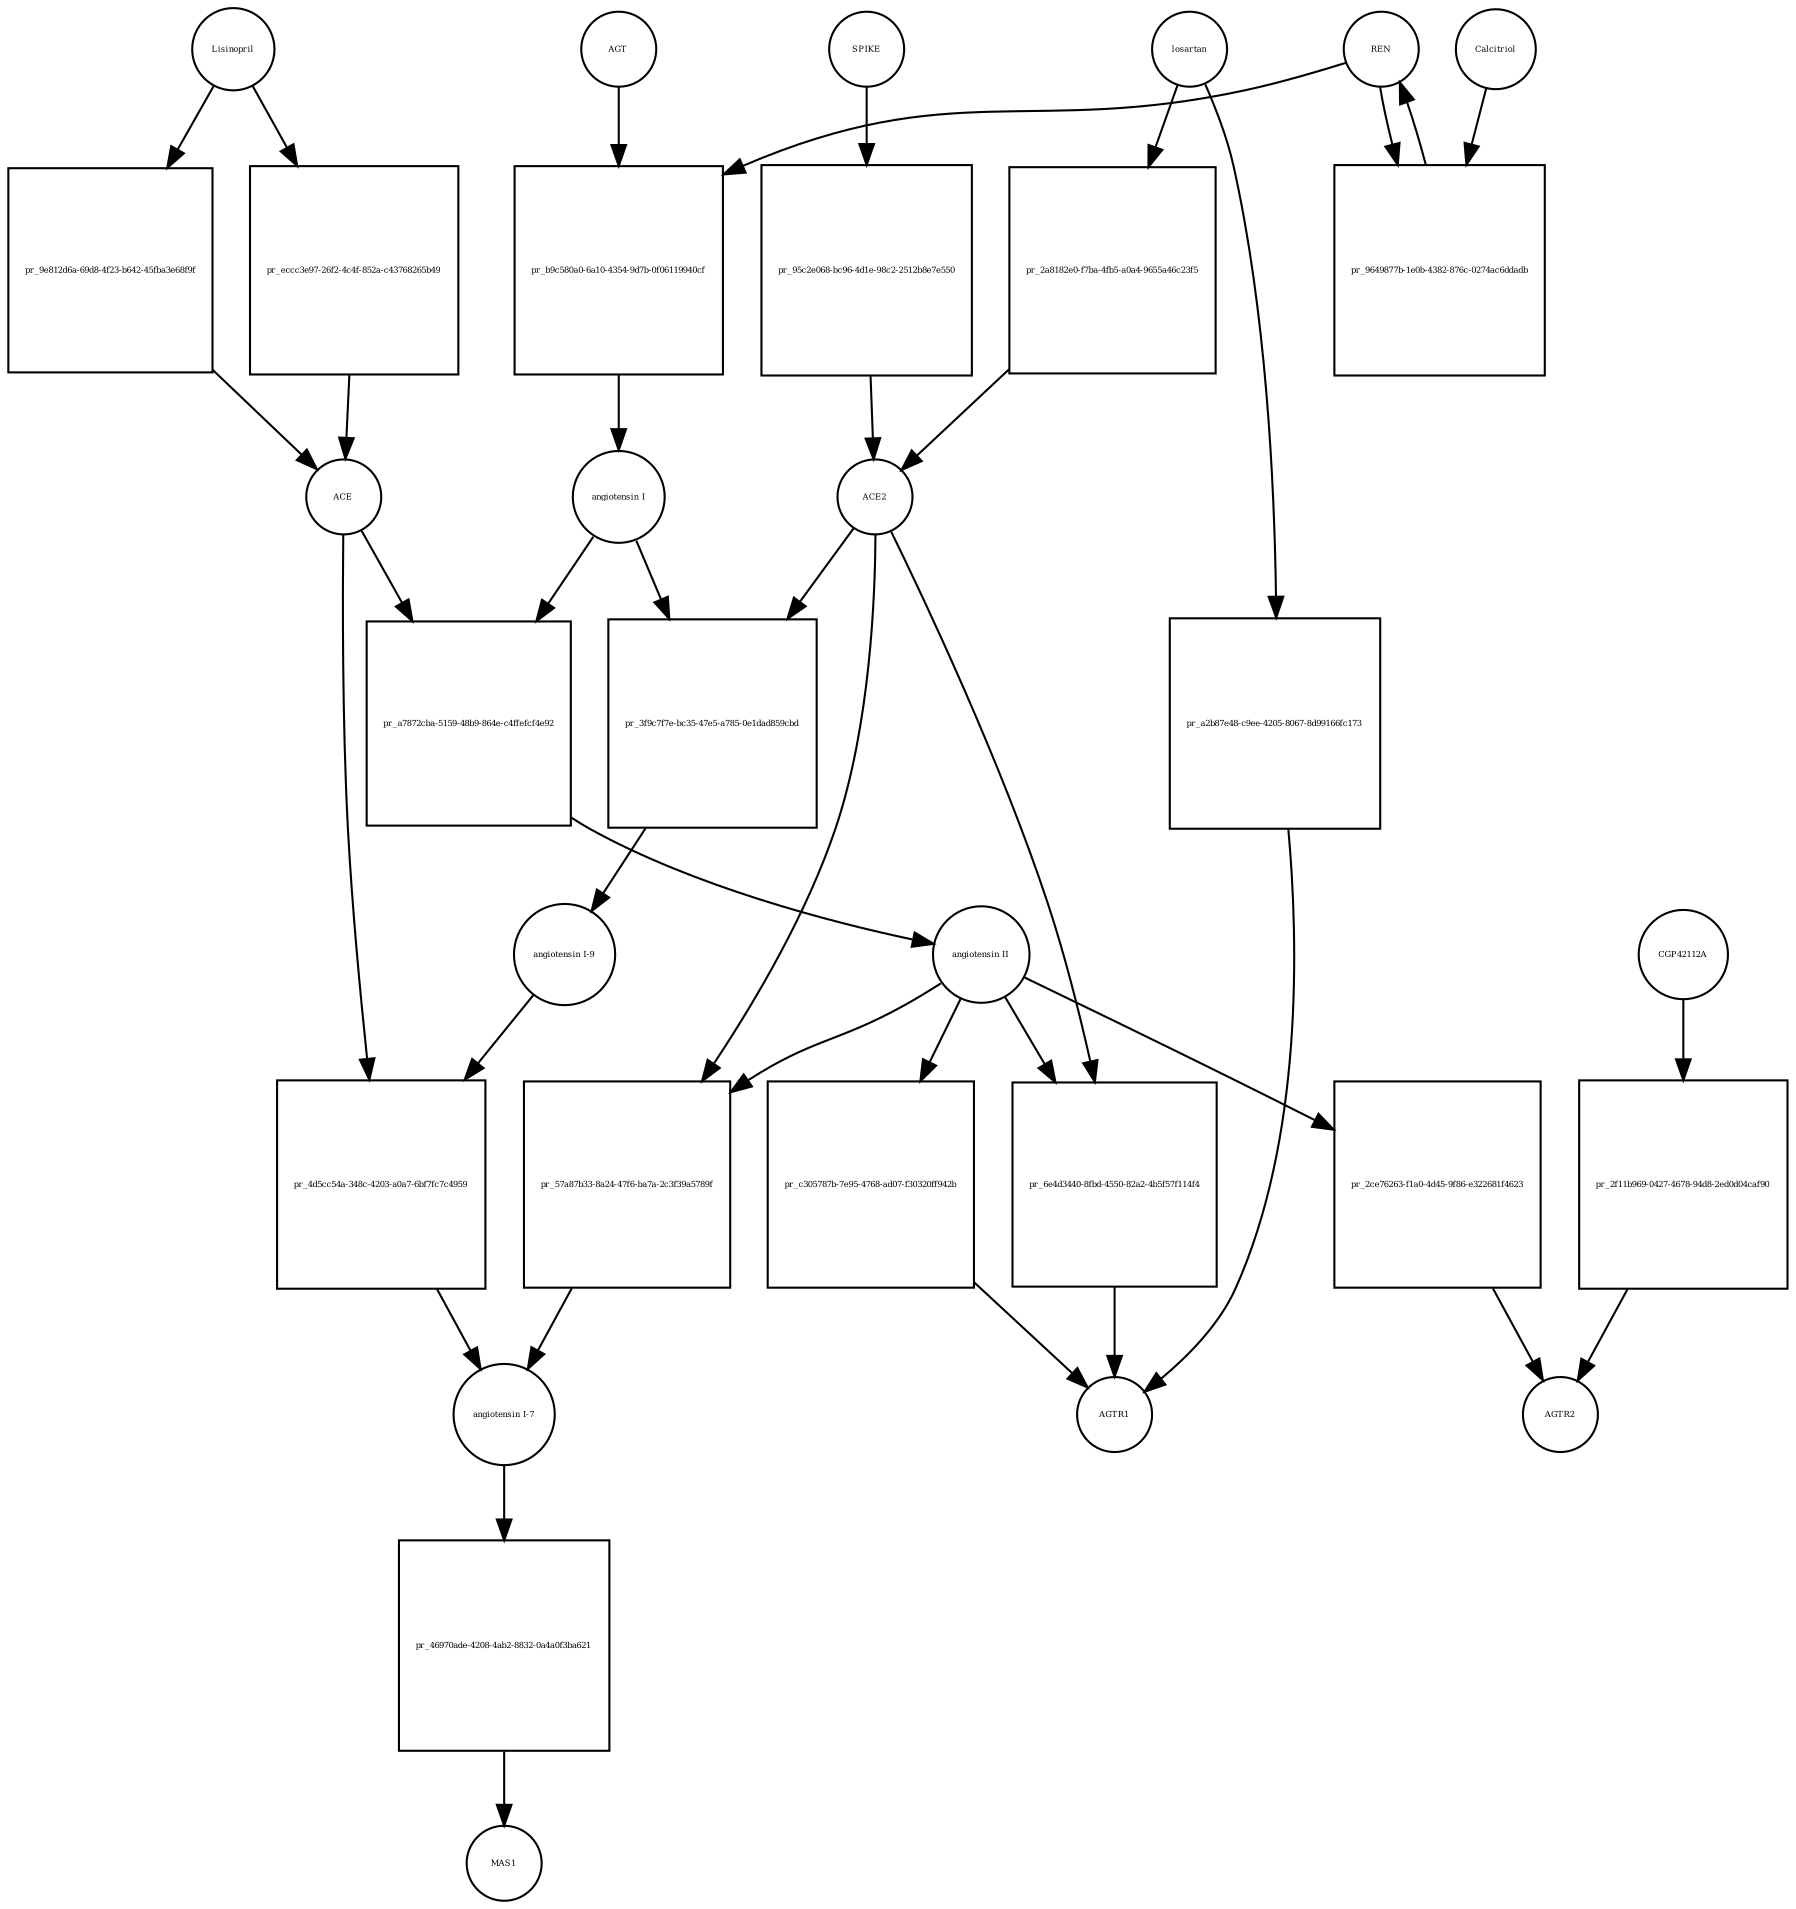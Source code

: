 strict digraph  {
AGT [annotation="", bipartite=0, cls=macromolecule, fontsize=4, label=AGT, shape=circle];
"pr_b9c580a0-6a10-4354-9d7b-0f06119940cf" [annotation="", bipartite=1, cls=process, fontsize=4, label="pr_b9c580a0-6a10-4354-9d7b-0f06119940cf", shape=square];
"angiotensin I" [annotation="", bipartite=0, cls="simple chemical", fontsize=4, label="angiotensin I", shape=circle];
REN [annotation="", bipartite=0, cls=macromolecule, fontsize=4, label=REN, shape=circle];
"pr_a7872cba-5159-48b9-864e-c4ffefcf4e92" [annotation="", bipartite=1, cls=process, fontsize=4, label="pr_a7872cba-5159-48b9-864e-c4ffefcf4e92", shape=square];
"angiotensin II" [annotation="", bipartite=0, cls="simple chemical", fontsize=4, label="angiotensin II", shape=circle];
ACE [annotation="", bipartite=0, cls=macromolecule, fontsize=4, label=ACE, shape=circle];
"pr_3f9c7f7e-bc35-47e5-a785-0e1dad859cbd" [annotation="", bipartite=1, cls=process, fontsize=4, label="pr_3f9c7f7e-bc35-47e5-a785-0e1dad859cbd", shape=square];
"angiotensin I-9" [annotation="", bipartite=0, cls="simple chemical", fontsize=4, label="angiotensin I-9", shape=circle];
ACE2 [annotation="", bipartite=0, cls=macromolecule, fontsize=4, label=ACE2, shape=circle];
"pr_4d5cc54a-348c-4203-a0a7-6bf7fc7c4959" [annotation="", bipartite=1, cls=process, fontsize=4, label="pr_4d5cc54a-348c-4203-a0a7-6bf7fc7c4959", shape=square];
"angiotensin I-7" [annotation="", bipartite=0, cls="simple chemical", fontsize=4, label="angiotensin I-7", shape=circle];
"pr_57a87b33-8a24-47f6-ba7a-2c3f39a5789f" [annotation="", bipartite=1, cls=process, fontsize=4, label="pr_57a87b33-8a24-47f6-ba7a-2c3f39a5789f", shape=square];
SPIKE [annotation="", bipartite=0, cls=macromolecule, fontsize=4, label=SPIKE, shape=circle];
"pr_95c2e068-bc96-4d1e-98c2-2512b8e7e550" [annotation="", bipartite=1, cls=process, fontsize=4, label="pr_95c2e068-bc96-4d1e-98c2-2512b8e7e550", shape=square];
Lisinopril [annotation="", bipartite=0, cls="simple chemical", fontsize=4, label=Lisinopril, shape=circle];
"pr_9e812d6a-69d8-4f23-b642-45fba3e68f9f" [annotation="", bipartite=1, cls=process, fontsize=4, label="pr_9e812d6a-69d8-4f23-b642-45fba3e68f9f", shape=square];
"pr_c305787b-7e95-4768-ad07-f30320ff942b" [annotation="", bipartite=1, cls=process, fontsize=4, label="pr_c305787b-7e95-4768-ad07-f30320ff942b", shape=square];
AGTR1 [annotation="", bipartite=0, cls=macromolecule, fontsize=4, label=AGTR1, shape=circle];
"pr_2ce76263-f1a0-4d45-9f86-e322681f4623" [annotation="", bipartite=1, cls=process, fontsize=4, label="pr_2ce76263-f1a0-4d45-9f86-e322681f4623", shape=square];
AGTR2 [annotation="", bipartite=0, cls=macromolecule, fontsize=4, label=AGTR2, shape=circle];
"pr_46970ade-4208-4ab2-8832-0a4a0f3ba621" [annotation="", bipartite=1, cls=process, fontsize=4, label="pr_46970ade-4208-4ab2-8832-0a4a0f3ba621", shape=square];
MAS1 [annotation="", bipartite=0, cls=macromolecule, fontsize=4, label=MAS1, shape=circle];
losartan [annotation="", bipartite=0, cls="simple chemical", fontsize=4, label=losartan, shape=circle];
"pr_a2b87e48-c9ee-4205-8067-8d99166fc173" [annotation="", bipartite=1, cls=process, fontsize=4, label="pr_a2b87e48-c9ee-4205-8067-8d99166fc173", shape=square];
"pr_9649877b-1e0b-4382-876c-0274ac6ddadb" [annotation="", bipartite=1, cls=process, fontsize=4, label="pr_9649877b-1e0b-4382-876c-0274ac6ddadb", shape=square];
Calcitriol [annotation="", bipartite=0, cls="simple chemical", fontsize=4, label=Calcitriol, shape=circle];
"pr_eccc3e97-26f2-4c4f-852a-c43768265b49" [annotation="", bipartite=1, cls=process, fontsize=4, label="pr_eccc3e97-26f2-4c4f-852a-c43768265b49", shape=square];
"pr_6e4d3440-8fbd-4550-82a2-4b5f57f114f4" [annotation="", bipartite=1, cls=process, fontsize=4, label="pr_6e4d3440-8fbd-4550-82a2-4b5f57f114f4", shape=square];
CGP42112A [annotation="", bipartite=0, cls="simple chemical", fontsize=4, label=CGP42112A, shape=circle];
"pr_2f11b969-0427-4678-94d8-2ed0d04caf90" [annotation="", bipartite=1, cls=process, fontsize=4, label="pr_2f11b969-0427-4678-94d8-2ed0d04caf90", shape=square];
"pr_2a8182e0-f7ba-4fb5-a0a4-9655a46c23f5" [annotation="", bipartite=1, cls=process, fontsize=4, label="pr_2a8182e0-f7ba-4fb5-a0a4-9655a46c23f5", shape=square];
AGT -> "pr_b9c580a0-6a10-4354-9d7b-0f06119940cf"  [annotation="", interaction_type=consumption];
"pr_b9c580a0-6a10-4354-9d7b-0f06119940cf" -> "angiotensin I"  [annotation="", interaction_type=production];
"angiotensin I" -> "pr_a7872cba-5159-48b9-864e-c4ffefcf4e92"  [annotation="", interaction_type=consumption];
"angiotensin I" -> "pr_3f9c7f7e-bc35-47e5-a785-0e1dad859cbd"  [annotation="", interaction_type=consumption];
REN -> "pr_b9c580a0-6a10-4354-9d7b-0f06119940cf"  [annotation="", interaction_type=catalysis];
REN -> "pr_9649877b-1e0b-4382-876c-0274ac6ddadb"  [annotation="", interaction_type=consumption];
"pr_a7872cba-5159-48b9-864e-c4ffefcf4e92" -> "angiotensin II"  [annotation="", interaction_type=production];
"angiotensin II" -> "pr_57a87b33-8a24-47f6-ba7a-2c3f39a5789f"  [annotation="", interaction_type=consumption];
"angiotensin II" -> "pr_c305787b-7e95-4768-ad07-f30320ff942b"  [annotation="", interaction_type=consumption];
"angiotensin II" -> "pr_2ce76263-f1a0-4d45-9f86-e322681f4623"  [annotation="", interaction_type=consumption];
"angiotensin II" -> "pr_6e4d3440-8fbd-4550-82a2-4b5f57f114f4"  [annotation="", interaction_type=modulation];
ACE -> "pr_a7872cba-5159-48b9-864e-c4ffefcf4e92"  [annotation="", interaction_type=catalysis];
ACE -> "pr_4d5cc54a-348c-4203-a0a7-6bf7fc7c4959"  [annotation="", interaction_type=catalysis];
"pr_3f9c7f7e-bc35-47e5-a785-0e1dad859cbd" -> "angiotensin I-9"  [annotation="", interaction_type=production];
"angiotensin I-9" -> "pr_4d5cc54a-348c-4203-a0a7-6bf7fc7c4959"  [annotation="", interaction_type=consumption];
ACE2 -> "pr_3f9c7f7e-bc35-47e5-a785-0e1dad859cbd"  [annotation="", interaction_type=catalysis];
ACE2 -> "pr_57a87b33-8a24-47f6-ba7a-2c3f39a5789f"  [annotation="", interaction_type=catalysis];
ACE2 -> "pr_6e4d3440-8fbd-4550-82a2-4b5f57f114f4"  [annotation="", interaction_type=consumption];
"pr_4d5cc54a-348c-4203-a0a7-6bf7fc7c4959" -> "angiotensin I-7"  [annotation="", interaction_type=production];
"angiotensin I-7" -> "pr_46970ade-4208-4ab2-8832-0a4a0f3ba621"  [annotation="", interaction_type=consumption];
"pr_57a87b33-8a24-47f6-ba7a-2c3f39a5789f" -> "angiotensin I-7"  [annotation="", interaction_type=production];
SPIKE -> "pr_95c2e068-bc96-4d1e-98c2-2512b8e7e550"  [annotation="", interaction_type=consumption];
"pr_95c2e068-bc96-4d1e-98c2-2512b8e7e550" -> ACE2  [annotation="", interaction_type=production];
Lisinopril -> "pr_9e812d6a-69d8-4f23-b642-45fba3e68f9f"  [annotation="", interaction_type=consumption];
Lisinopril -> "pr_eccc3e97-26f2-4c4f-852a-c43768265b49"  [annotation="", interaction_type=consumption];
"pr_9e812d6a-69d8-4f23-b642-45fba3e68f9f" -> ACE  [annotation="", interaction_type=production];
"pr_c305787b-7e95-4768-ad07-f30320ff942b" -> AGTR1  [annotation="", interaction_type=production];
"pr_2ce76263-f1a0-4d45-9f86-e322681f4623" -> AGTR2  [annotation="", interaction_type=production];
"pr_46970ade-4208-4ab2-8832-0a4a0f3ba621" -> MAS1  [annotation="", interaction_type=production];
losartan -> "pr_a2b87e48-c9ee-4205-8067-8d99166fc173"  [annotation="", interaction_type=consumption];
losartan -> "pr_2a8182e0-f7ba-4fb5-a0a4-9655a46c23f5"  [annotation="", interaction_type=consumption];
"pr_a2b87e48-c9ee-4205-8067-8d99166fc173" -> AGTR1  [annotation="", interaction_type=production];
"pr_9649877b-1e0b-4382-876c-0274ac6ddadb" -> REN  [annotation="", interaction_type=production];
Calcitriol -> "pr_9649877b-1e0b-4382-876c-0274ac6ddadb"  [annotation="", interaction_type=inhibition];
"pr_eccc3e97-26f2-4c4f-852a-c43768265b49" -> ACE  [annotation="", interaction_type=production];
"pr_6e4d3440-8fbd-4550-82a2-4b5f57f114f4" -> AGTR1  [annotation="", interaction_type=production];
CGP42112A -> "pr_2f11b969-0427-4678-94d8-2ed0d04caf90"  [annotation="", interaction_type=consumption];
"pr_2f11b969-0427-4678-94d8-2ed0d04caf90" -> AGTR2  [annotation="", interaction_type=production];
"pr_2a8182e0-f7ba-4fb5-a0a4-9655a46c23f5" -> ACE2  [annotation="", interaction_type=production];
}
